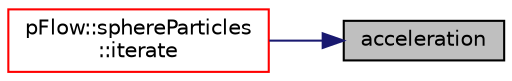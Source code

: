 digraph "acceleration"
{
 // LATEX_PDF_SIZE
  edge [fontname="Helvetica",fontsize="10",labelfontname="Helvetica",labelfontsize="10"];
  node [fontname="Helvetica",fontsize="10",shape=record];
  rankdir="RL";
  Node1 [label="acceleration",height=0.2,width=0.4,color="black", fillcolor="grey75", style="filled", fontcolor="black",tooltip=" "];
  Node1 -> Node2 [dir="back",color="midnightblue",fontsize="10",style="solid",fontname="Helvetica"];
  Node2 [label="pFlow::sphereParticles\l::iterate",height=0.2,width=0.4,color="red", fillcolor="white", style="filled",URL="$classpFlow_1_1sphereParticles.html#afa767bddda52eb71cea18f755e17d559",tooltip="iterate particles"];
}
